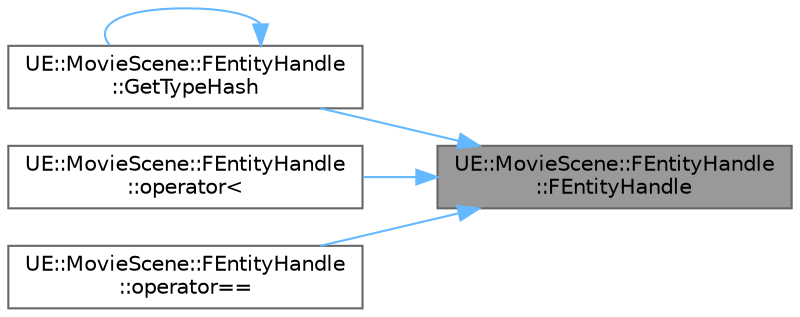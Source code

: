 digraph "UE::MovieScene::FEntityHandle::FEntityHandle"
{
 // INTERACTIVE_SVG=YES
 // LATEX_PDF_SIZE
  bgcolor="transparent";
  edge [fontname=Helvetica,fontsize=10,labelfontname=Helvetica,labelfontsize=10];
  node [fontname=Helvetica,fontsize=10,shape=box,height=0.2,width=0.4];
  rankdir="RL";
  Node1 [id="Node000001",label="UE::MovieScene::FEntityHandle\l::FEntityHandle",height=0.2,width=0.4,color="gray40", fillcolor="grey60", style="filled", fontcolor="black",tooltip=" "];
  Node1 -> Node2 [id="edge1_Node000001_Node000002",dir="back",color="steelblue1",style="solid",tooltip=" "];
  Node2 [id="Node000002",label="UE::MovieScene::FEntityHandle\l::GetTypeHash",height=0.2,width=0.4,color="grey40", fillcolor="white", style="filled",URL="$dc/d1b/structUE_1_1MovieScene_1_1FEntityHandle.html#a3ad312b3e526b9365d584db15f6fecf5",tooltip=" "];
  Node2 -> Node2 [id="edge2_Node000002_Node000002",dir="back",color="steelblue1",style="solid",tooltip=" "];
  Node1 -> Node3 [id="edge3_Node000001_Node000003",dir="back",color="steelblue1",style="solid",tooltip=" "];
  Node3 [id="Node000003",label="UE::MovieScene::FEntityHandle\l::operator\<",height=0.2,width=0.4,color="grey40", fillcolor="white", style="filled",URL="$dc/d1b/structUE_1_1MovieScene_1_1FEntityHandle.html#ab5ef754b403b5f5ede7e9ca0cf4e3f78",tooltip=" "];
  Node1 -> Node4 [id="edge4_Node000001_Node000004",dir="back",color="steelblue1",style="solid",tooltip=" "];
  Node4 [id="Node000004",label="UE::MovieScene::FEntityHandle\l::operator==",height=0.2,width=0.4,color="grey40", fillcolor="white", style="filled",URL="$dc/d1b/structUE_1_1MovieScene_1_1FEntityHandle.html#a9834ce37d30fae38f2632b5bd600ef0b",tooltip=" "];
}
